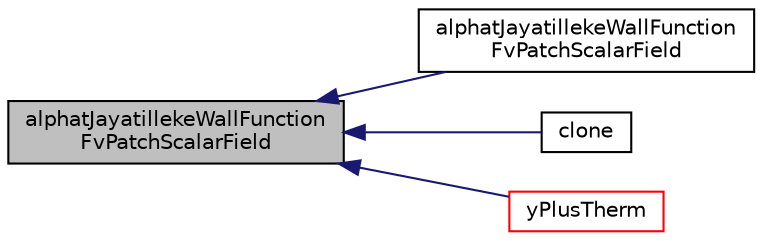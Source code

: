 digraph "alphatJayatillekeWallFunctionFvPatchScalarField"
{
  bgcolor="transparent";
  edge [fontname="Helvetica",fontsize="10",labelfontname="Helvetica",labelfontsize="10"];
  node [fontname="Helvetica",fontsize="10",shape=record];
  rankdir="LR";
  Node1 [label="alphatJayatillekeWallFunction\lFvPatchScalarField",height=0.2,width=0.4,color="black", fillcolor="grey75", style="filled", fontcolor="black"];
  Node1 -> Node2 [dir="back",color="midnightblue",fontsize="10",style="solid",fontname="Helvetica"];
  Node2 [label="alphatJayatillekeWallFunction\lFvPatchScalarField",height=0.2,width=0.4,color="black",URL="$a00039.html#abe26e9164b199b3f2a775bf7191b0ae1",tooltip="Construct by mapping given. "];
  Node1 -> Node3 [dir="back",color="midnightblue",fontsize="10",style="solid",fontname="Helvetica"];
  Node3 [label="clone",height=0.2,width=0.4,color="black",URL="$a00039.html#afdeceecb1c75e9ccc98c2f489fe8fa00",tooltip="Construct and return a clone. "];
  Node1 -> Node4 [dir="back",color="midnightblue",fontsize="10",style="solid",fontname="Helvetica"];
  Node4 [label="yPlusTherm",height=0.2,width=0.4,color="red",URL="$a00039.html#aabfd70e0ed3a5beae787d17f1a44bc8e",tooltip="Calculate y+ at the edge of the thermal laminar sublayer. "];
}
